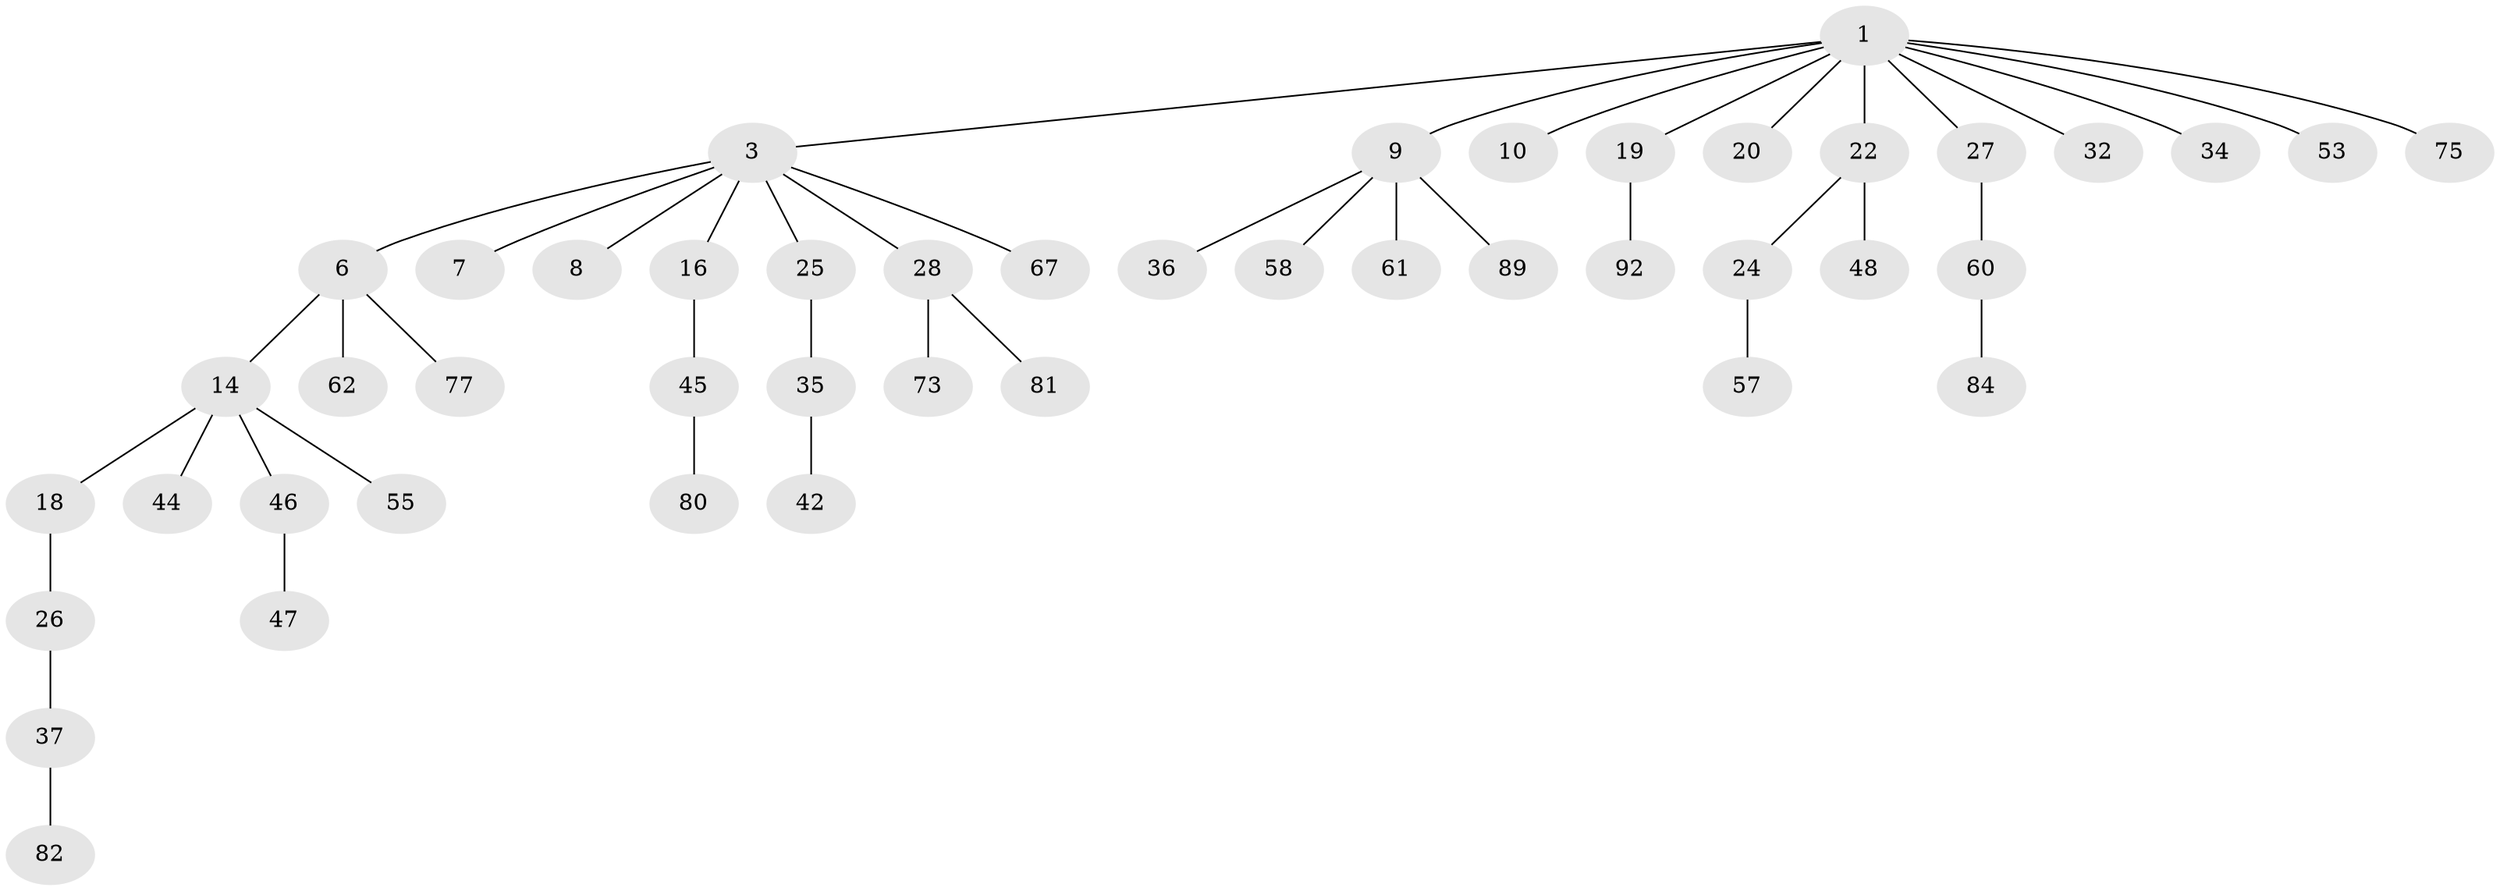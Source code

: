 // original degree distribution, {4: 0.11827956989247312, 6: 0.010752688172043012, 5: 0.03225806451612903, 1: 0.4838709677419355, 3: 0.08602150537634409, 2: 0.26881720430107525}
// Generated by graph-tools (version 1.1) at 2025/15/03/09/25 04:15:29]
// undirected, 46 vertices, 45 edges
graph export_dot {
graph [start="1"]
  node [color=gray90,style=filled];
  1 [super="+2+12+5"];
  3 [super="+4"];
  6 [super="+43"];
  7;
  8 [super="+88+11+41"];
  9;
  10;
  14 [super="+15+50"];
  16 [super="+21"];
  18;
  19 [super="+23"];
  20 [super="+86"];
  22 [super="+33+38"];
  24;
  25 [super="+29+31+39"];
  26 [super="+40"];
  27;
  28;
  32 [super="+65"];
  34;
  35;
  36 [super="+64"];
  37 [super="+51"];
  42;
  44 [super="+49"];
  45;
  46;
  47 [super="+93"];
  48;
  53 [super="+71"];
  55;
  57 [super="+69"];
  58;
  60;
  61;
  62;
  67 [super="+76+83"];
  73;
  75;
  77;
  80;
  81;
  82;
  84;
  89;
  92;
  1 -- 34;
  1 -- 3;
  1 -- 10;
  1 -- 27;
  1 -- 75;
  1 -- 20;
  1 -- 53;
  1 -- 32;
  1 -- 19;
  1 -- 22;
  1 -- 9;
  3 -- 6;
  3 -- 25;
  3 -- 28;
  3 -- 67;
  3 -- 8;
  3 -- 16;
  3 -- 7;
  6 -- 14;
  6 -- 62;
  6 -- 77;
  9 -- 36;
  9 -- 58;
  9 -- 61;
  9 -- 89;
  14 -- 18;
  14 -- 46;
  14 -- 44;
  14 -- 55;
  16 -- 45;
  18 -- 26;
  19 -- 92;
  22 -- 24;
  22 -- 48;
  24 -- 57;
  25 -- 35;
  26 -- 37;
  27 -- 60;
  28 -- 73;
  28 -- 81;
  35 -- 42;
  37 -- 82;
  45 -- 80;
  46 -- 47;
  60 -- 84;
}
